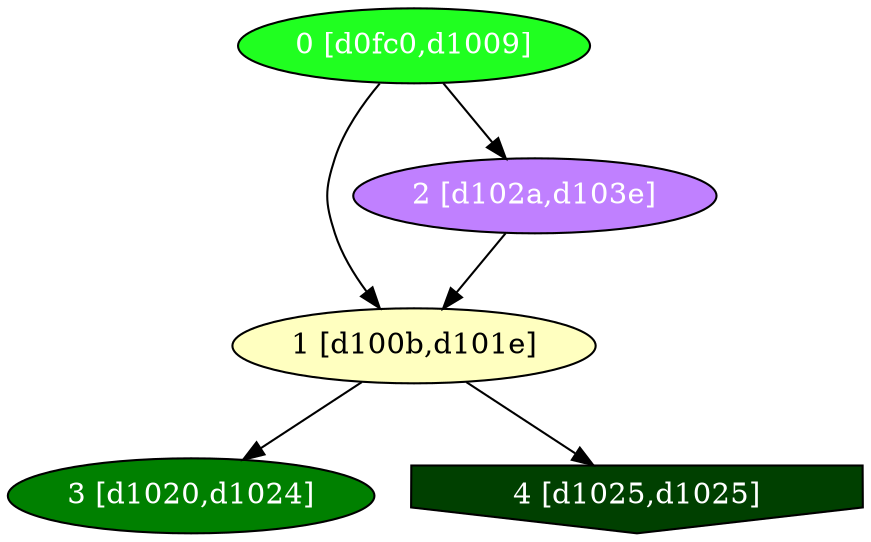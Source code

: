diGraph libnss3{
	libnss3_0  [style=filled fillcolor="#20FF20" fontcolor="#ffffff" shape=oval label="0 [d0fc0,d1009]"]
	libnss3_1  [style=filled fillcolor="#FFFFC0" fontcolor="#000000" shape=oval label="1 [d100b,d101e]"]
	libnss3_2  [style=filled fillcolor="#C080FF" fontcolor="#ffffff" shape=oval label="2 [d102a,d103e]"]
	libnss3_3  [style=filled fillcolor="#008000" fontcolor="#ffffff" shape=oval label="3 [d1020,d1024]"]
	libnss3_4  [style=filled fillcolor="#004000" fontcolor="#ffffff" shape=invhouse label="4 [d1025,d1025]"]

	libnss3_0 -> libnss3_1
	libnss3_0 -> libnss3_2
	libnss3_1 -> libnss3_3
	libnss3_1 -> libnss3_4
	libnss3_2 -> libnss3_1
}